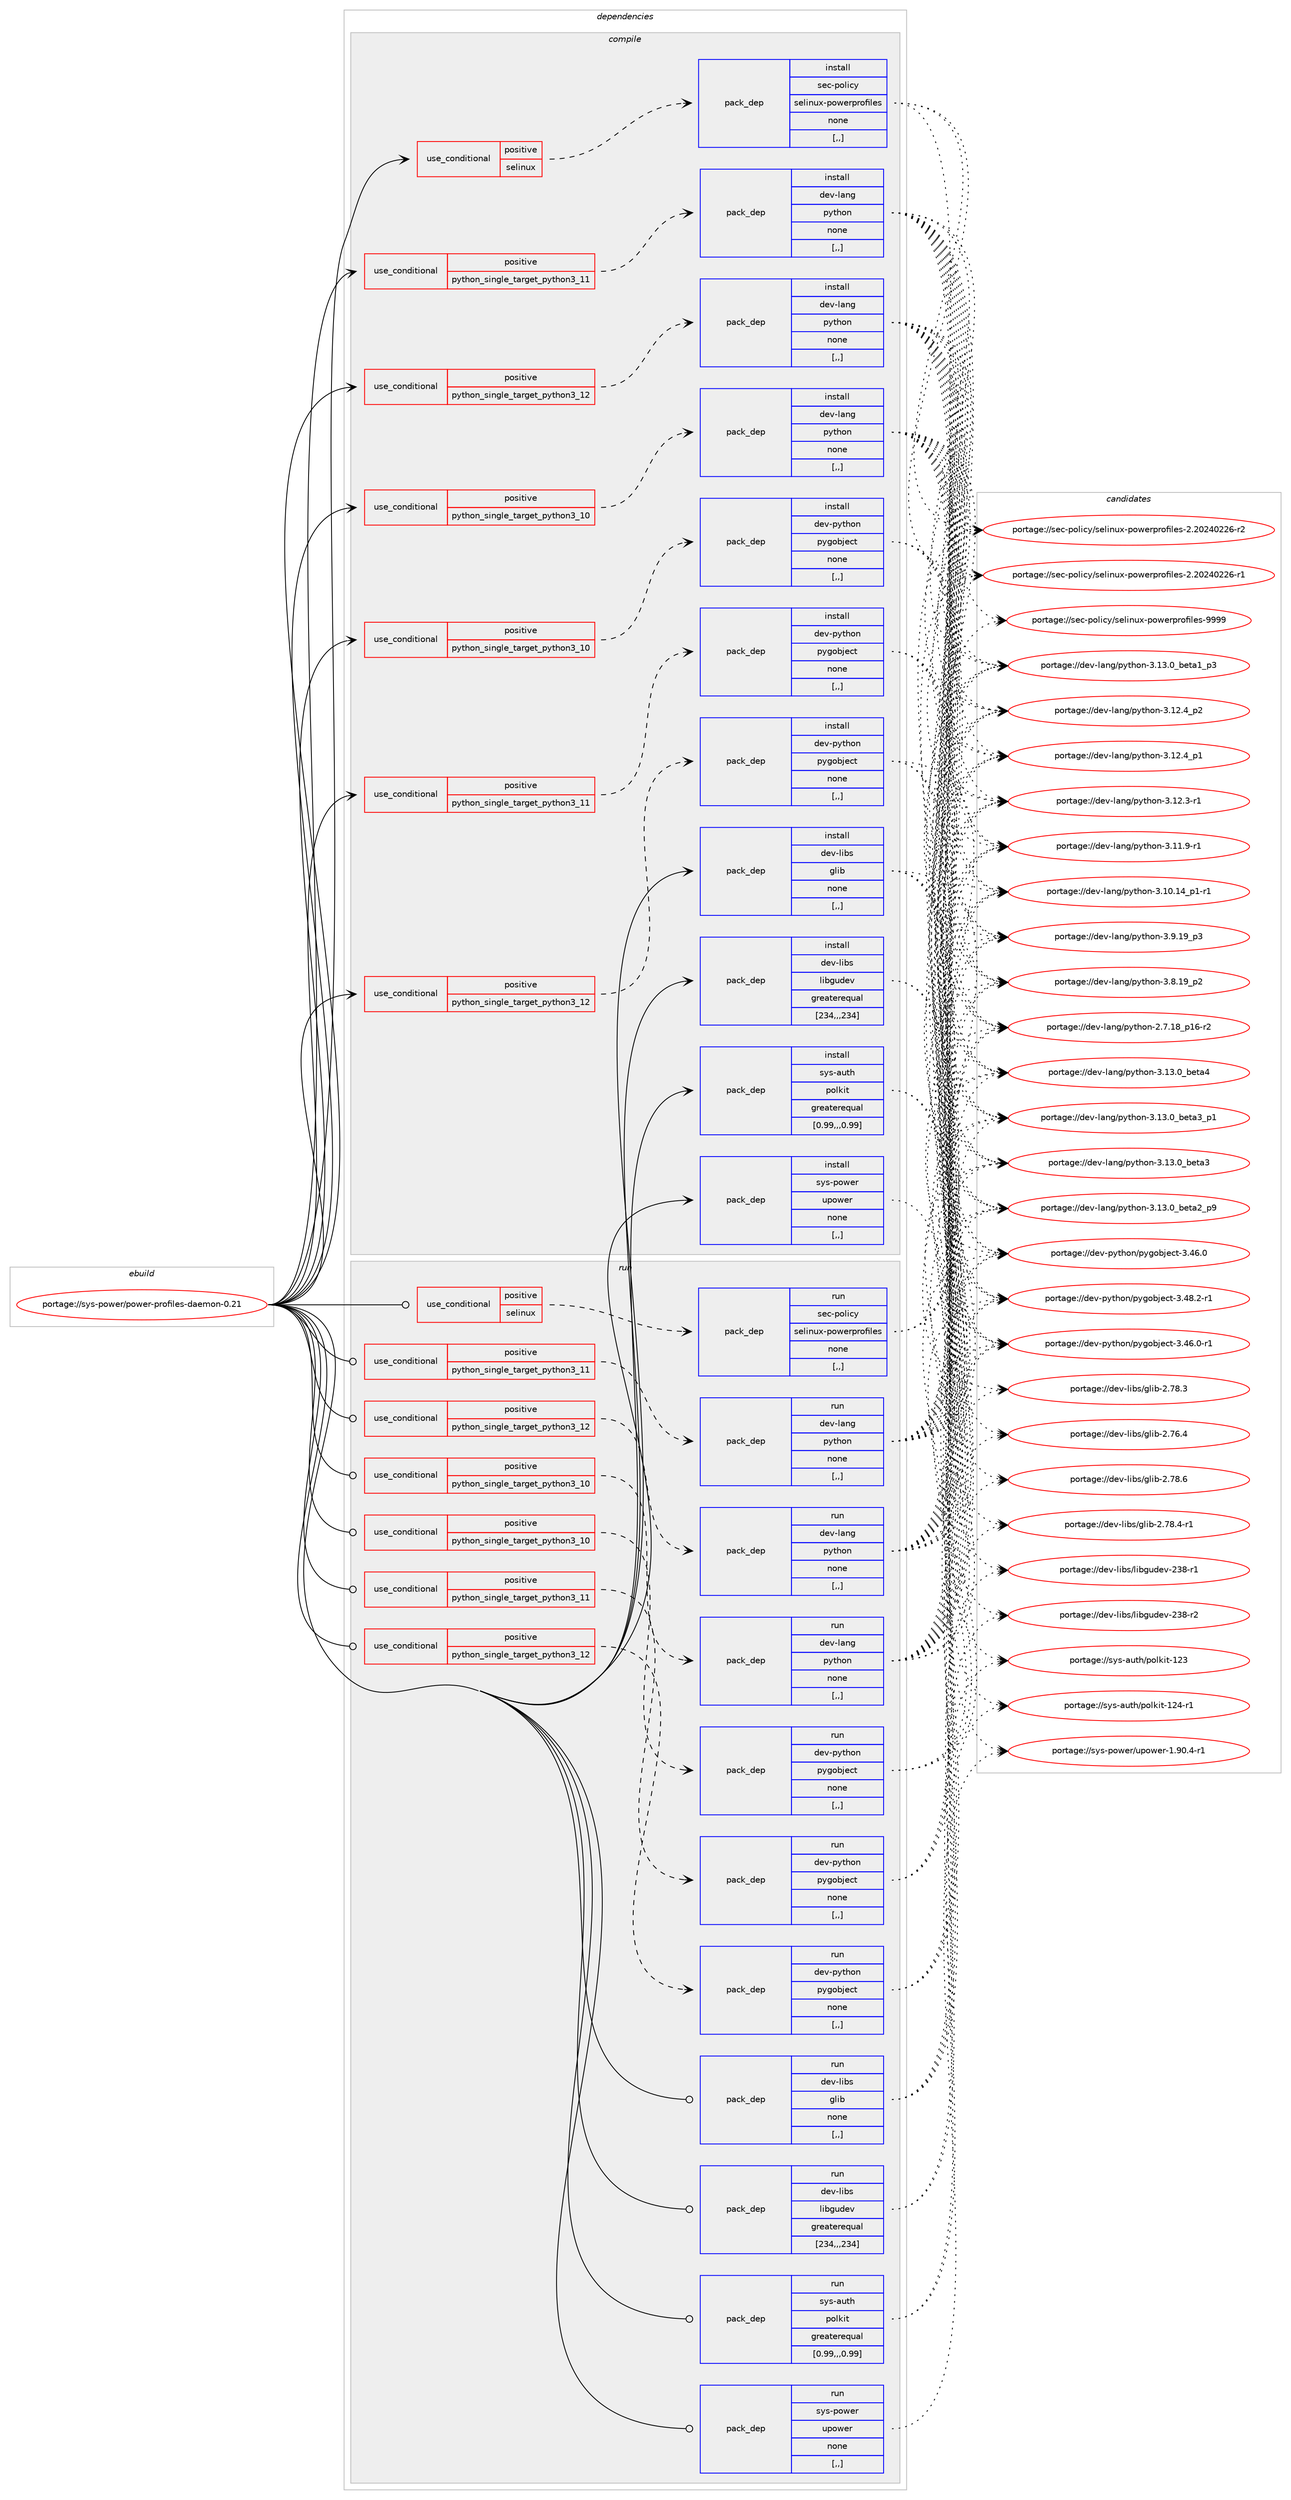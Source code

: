 digraph prolog {

# *************
# Graph options
# *************

newrank=true;
concentrate=true;
compound=true;
graph [rankdir=LR,fontname=Helvetica,fontsize=10,ranksep=1.5];#, ranksep=2.5, nodesep=0.2];
edge  [arrowhead=vee];
node  [fontname=Helvetica,fontsize=10];

# **********
# The ebuild
# **********

subgraph cluster_leftcol {
color=gray;
label=<<i>ebuild</i>>;
id [label="portage://sys-power/power-profiles-daemon-0.21", color=red, width=4, href="../sys-power/power-profiles-daemon-0.21.svg"];
}

# ****************
# The dependencies
# ****************

subgraph cluster_midcol {
color=gray;
label=<<i>dependencies</i>>;
subgraph cluster_compile {
fillcolor="#eeeeee";
style=filled;
label=<<i>compile</i>>;
subgraph cond118257 {
dependency442838 [label=<<TABLE BORDER="0" CELLBORDER="1" CELLSPACING="0" CELLPADDING="4"><TR><TD ROWSPAN="3" CELLPADDING="10">use_conditional</TD></TR><TR><TD>positive</TD></TR><TR><TD>python_single_target_python3_10</TD></TR></TABLE>>, shape=none, color=red];
subgraph pack321577 {
dependency442839 [label=<<TABLE BORDER="0" CELLBORDER="1" CELLSPACING="0" CELLPADDING="4" WIDTH="220"><TR><TD ROWSPAN="6" CELLPADDING="30">pack_dep</TD></TR><TR><TD WIDTH="110">install</TD></TR><TR><TD>dev-lang</TD></TR><TR><TD>python</TD></TR><TR><TD>none</TD></TR><TR><TD>[,,]</TD></TR></TABLE>>, shape=none, color=blue];
}
dependency442838:e -> dependency442839:w [weight=20,style="dashed",arrowhead="vee"];
}
id:e -> dependency442838:w [weight=20,style="solid",arrowhead="vee"];
subgraph cond118258 {
dependency442840 [label=<<TABLE BORDER="0" CELLBORDER="1" CELLSPACING="0" CELLPADDING="4"><TR><TD ROWSPAN="3" CELLPADDING="10">use_conditional</TD></TR><TR><TD>positive</TD></TR><TR><TD>python_single_target_python3_10</TD></TR></TABLE>>, shape=none, color=red];
subgraph pack321578 {
dependency442841 [label=<<TABLE BORDER="0" CELLBORDER="1" CELLSPACING="0" CELLPADDING="4" WIDTH="220"><TR><TD ROWSPAN="6" CELLPADDING="30">pack_dep</TD></TR><TR><TD WIDTH="110">install</TD></TR><TR><TD>dev-python</TD></TR><TR><TD>pygobject</TD></TR><TR><TD>none</TD></TR><TR><TD>[,,]</TD></TR></TABLE>>, shape=none, color=blue];
}
dependency442840:e -> dependency442841:w [weight=20,style="dashed",arrowhead="vee"];
}
id:e -> dependency442840:w [weight=20,style="solid",arrowhead="vee"];
subgraph cond118259 {
dependency442842 [label=<<TABLE BORDER="0" CELLBORDER="1" CELLSPACING="0" CELLPADDING="4"><TR><TD ROWSPAN="3" CELLPADDING="10">use_conditional</TD></TR><TR><TD>positive</TD></TR><TR><TD>python_single_target_python3_11</TD></TR></TABLE>>, shape=none, color=red];
subgraph pack321579 {
dependency442843 [label=<<TABLE BORDER="0" CELLBORDER="1" CELLSPACING="0" CELLPADDING="4" WIDTH="220"><TR><TD ROWSPAN="6" CELLPADDING="30">pack_dep</TD></TR><TR><TD WIDTH="110">install</TD></TR><TR><TD>dev-lang</TD></TR><TR><TD>python</TD></TR><TR><TD>none</TD></TR><TR><TD>[,,]</TD></TR></TABLE>>, shape=none, color=blue];
}
dependency442842:e -> dependency442843:w [weight=20,style="dashed",arrowhead="vee"];
}
id:e -> dependency442842:w [weight=20,style="solid",arrowhead="vee"];
subgraph cond118260 {
dependency442844 [label=<<TABLE BORDER="0" CELLBORDER="1" CELLSPACING="0" CELLPADDING="4"><TR><TD ROWSPAN="3" CELLPADDING="10">use_conditional</TD></TR><TR><TD>positive</TD></TR><TR><TD>python_single_target_python3_11</TD></TR></TABLE>>, shape=none, color=red];
subgraph pack321580 {
dependency442845 [label=<<TABLE BORDER="0" CELLBORDER="1" CELLSPACING="0" CELLPADDING="4" WIDTH="220"><TR><TD ROWSPAN="6" CELLPADDING="30">pack_dep</TD></TR><TR><TD WIDTH="110">install</TD></TR><TR><TD>dev-python</TD></TR><TR><TD>pygobject</TD></TR><TR><TD>none</TD></TR><TR><TD>[,,]</TD></TR></TABLE>>, shape=none, color=blue];
}
dependency442844:e -> dependency442845:w [weight=20,style="dashed",arrowhead="vee"];
}
id:e -> dependency442844:w [weight=20,style="solid",arrowhead="vee"];
subgraph cond118261 {
dependency442846 [label=<<TABLE BORDER="0" CELLBORDER="1" CELLSPACING="0" CELLPADDING="4"><TR><TD ROWSPAN="3" CELLPADDING="10">use_conditional</TD></TR><TR><TD>positive</TD></TR><TR><TD>python_single_target_python3_12</TD></TR></TABLE>>, shape=none, color=red];
subgraph pack321581 {
dependency442847 [label=<<TABLE BORDER="0" CELLBORDER="1" CELLSPACING="0" CELLPADDING="4" WIDTH="220"><TR><TD ROWSPAN="6" CELLPADDING="30">pack_dep</TD></TR><TR><TD WIDTH="110">install</TD></TR><TR><TD>dev-lang</TD></TR><TR><TD>python</TD></TR><TR><TD>none</TD></TR><TR><TD>[,,]</TD></TR></TABLE>>, shape=none, color=blue];
}
dependency442846:e -> dependency442847:w [weight=20,style="dashed",arrowhead="vee"];
}
id:e -> dependency442846:w [weight=20,style="solid",arrowhead="vee"];
subgraph cond118262 {
dependency442848 [label=<<TABLE BORDER="0" CELLBORDER="1" CELLSPACING="0" CELLPADDING="4"><TR><TD ROWSPAN="3" CELLPADDING="10">use_conditional</TD></TR><TR><TD>positive</TD></TR><TR><TD>python_single_target_python3_12</TD></TR></TABLE>>, shape=none, color=red];
subgraph pack321582 {
dependency442849 [label=<<TABLE BORDER="0" CELLBORDER="1" CELLSPACING="0" CELLPADDING="4" WIDTH="220"><TR><TD ROWSPAN="6" CELLPADDING="30">pack_dep</TD></TR><TR><TD WIDTH="110">install</TD></TR><TR><TD>dev-python</TD></TR><TR><TD>pygobject</TD></TR><TR><TD>none</TD></TR><TR><TD>[,,]</TD></TR></TABLE>>, shape=none, color=blue];
}
dependency442848:e -> dependency442849:w [weight=20,style="dashed",arrowhead="vee"];
}
id:e -> dependency442848:w [weight=20,style="solid",arrowhead="vee"];
subgraph cond118263 {
dependency442850 [label=<<TABLE BORDER="0" CELLBORDER="1" CELLSPACING="0" CELLPADDING="4"><TR><TD ROWSPAN="3" CELLPADDING="10">use_conditional</TD></TR><TR><TD>positive</TD></TR><TR><TD>selinux</TD></TR></TABLE>>, shape=none, color=red];
subgraph pack321583 {
dependency442851 [label=<<TABLE BORDER="0" CELLBORDER="1" CELLSPACING="0" CELLPADDING="4" WIDTH="220"><TR><TD ROWSPAN="6" CELLPADDING="30">pack_dep</TD></TR><TR><TD WIDTH="110">install</TD></TR><TR><TD>sec-policy</TD></TR><TR><TD>selinux-powerprofiles</TD></TR><TR><TD>none</TD></TR><TR><TD>[,,]</TD></TR></TABLE>>, shape=none, color=blue];
}
dependency442850:e -> dependency442851:w [weight=20,style="dashed",arrowhead="vee"];
}
id:e -> dependency442850:w [weight=20,style="solid",arrowhead="vee"];
subgraph pack321584 {
dependency442852 [label=<<TABLE BORDER="0" CELLBORDER="1" CELLSPACING="0" CELLPADDING="4" WIDTH="220"><TR><TD ROWSPAN="6" CELLPADDING="30">pack_dep</TD></TR><TR><TD WIDTH="110">install</TD></TR><TR><TD>dev-libs</TD></TR><TR><TD>glib</TD></TR><TR><TD>none</TD></TR><TR><TD>[,,]</TD></TR></TABLE>>, shape=none, color=blue];
}
id:e -> dependency442852:w [weight=20,style="solid",arrowhead="vee"];
subgraph pack321585 {
dependency442853 [label=<<TABLE BORDER="0" CELLBORDER="1" CELLSPACING="0" CELLPADDING="4" WIDTH="220"><TR><TD ROWSPAN="6" CELLPADDING="30">pack_dep</TD></TR><TR><TD WIDTH="110">install</TD></TR><TR><TD>dev-libs</TD></TR><TR><TD>libgudev</TD></TR><TR><TD>greaterequal</TD></TR><TR><TD>[234,,,234]</TD></TR></TABLE>>, shape=none, color=blue];
}
id:e -> dependency442853:w [weight=20,style="solid",arrowhead="vee"];
subgraph pack321586 {
dependency442854 [label=<<TABLE BORDER="0" CELLBORDER="1" CELLSPACING="0" CELLPADDING="4" WIDTH="220"><TR><TD ROWSPAN="6" CELLPADDING="30">pack_dep</TD></TR><TR><TD WIDTH="110">install</TD></TR><TR><TD>sys-auth</TD></TR><TR><TD>polkit</TD></TR><TR><TD>greaterequal</TD></TR><TR><TD>[0.99,,,0.99]</TD></TR></TABLE>>, shape=none, color=blue];
}
id:e -> dependency442854:w [weight=20,style="solid",arrowhead="vee"];
subgraph pack321587 {
dependency442855 [label=<<TABLE BORDER="0" CELLBORDER="1" CELLSPACING="0" CELLPADDING="4" WIDTH="220"><TR><TD ROWSPAN="6" CELLPADDING="30">pack_dep</TD></TR><TR><TD WIDTH="110">install</TD></TR><TR><TD>sys-power</TD></TR><TR><TD>upower</TD></TR><TR><TD>none</TD></TR><TR><TD>[,,]</TD></TR></TABLE>>, shape=none, color=blue];
}
id:e -> dependency442855:w [weight=20,style="solid",arrowhead="vee"];
}
subgraph cluster_compileandrun {
fillcolor="#eeeeee";
style=filled;
label=<<i>compile and run</i>>;
}
subgraph cluster_run {
fillcolor="#eeeeee";
style=filled;
label=<<i>run</i>>;
subgraph cond118264 {
dependency442856 [label=<<TABLE BORDER="0" CELLBORDER="1" CELLSPACING="0" CELLPADDING="4"><TR><TD ROWSPAN="3" CELLPADDING="10">use_conditional</TD></TR><TR><TD>positive</TD></TR><TR><TD>python_single_target_python3_10</TD></TR></TABLE>>, shape=none, color=red];
subgraph pack321588 {
dependency442857 [label=<<TABLE BORDER="0" CELLBORDER="1" CELLSPACING="0" CELLPADDING="4" WIDTH="220"><TR><TD ROWSPAN="6" CELLPADDING="30">pack_dep</TD></TR><TR><TD WIDTH="110">run</TD></TR><TR><TD>dev-lang</TD></TR><TR><TD>python</TD></TR><TR><TD>none</TD></TR><TR><TD>[,,]</TD></TR></TABLE>>, shape=none, color=blue];
}
dependency442856:e -> dependency442857:w [weight=20,style="dashed",arrowhead="vee"];
}
id:e -> dependency442856:w [weight=20,style="solid",arrowhead="odot"];
subgraph cond118265 {
dependency442858 [label=<<TABLE BORDER="0" CELLBORDER="1" CELLSPACING="0" CELLPADDING="4"><TR><TD ROWSPAN="3" CELLPADDING="10">use_conditional</TD></TR><TR><TD>positive</TD></TR><TR><TD>python_single_target_python3_10</TD></TR></TABLE>>, shape=none, color=red];
subgraph pack321589 {
dependency442859 [label=<<TABLE BORDER="0" CELLBORDER="1" CELLSPACING="0" CELLPADDING="4" WIDTH="220"><TR><TD ROWSPAN="6" CELLPADDING="30">pack_dep</TD></TR><TR><TD WIDTH="110">run</TD></TR><TR><TD>dev-python</TD></TR><TR><TD>pygobject</TD></TR><TR><TD>none</TD></TR><TR><TD>[,,]</TD></TR></TABLE>>, shape=none, color=blue];
}
dependency442858:e -> dependency442859:w [weight=20,style="dashed",arrowhead="vee"];
}
id:e -> dependency442858:w [weight=20,style="solid",arrowhead="odot"];
subgraph cond118266 {
dependency442860 [label=<<TABLE BORDER="0" CELLBORDER="1" CELLSPACING="0" CELLPADDING="4"><TR><TD ROWSPAN="3" CELLPADDING="10">use_conditional</TD></TR><TR><TD>positive</TD></TR><TR><TD>python_single_target_python3_11</TD></TR></TABLE>>, shape=none, color=red];
subgraph pack321590 {
dependency442861 [label=<<TABLE BORDER="0" CELLBORDER="1" CELLSPACING="0" CELLPADDING="4" WIDTH="220"><TR><TD ROWSPAN="6" CELLPADDING="30">pack_dep</TD></TR><TR><TD WIDTH="110">run</TD></TR><TR><TD>dev-lang</TD></TR><TR><TD>python</TD></TR><TR><TD>none</TD></TR><TR><TD>[,,]</TD></TR></TABLE>>, shape=none, color=blue];
}
dependency442860:e -> dependency442861:w [weight=20,style="dashed",arrowhead="vee"];
}
id:e -> dependency442860:w [weight=20,style="solid",arrowhead="odot"];
subgraph cond118267 {
dependency442862 [label=<<TABLE BORDER="0" CELLBORDER="1" CELLSPACING="0" CELLPADDING="4"><TR><TD ROWSPAN="3" CELLPADDING="10">use_conditional</TD></TR><TR><TD>positive</TD></TR><TR><TD>python_single_target_python3_11</TD></TR></TABLE>>, shape=none, color=red];
subgraph pack321591 {
dependency442863 [label=<<TABLE BORDER="0" CELLBORDER="1" CELLSPACING="0" CELLPADDING="4" WIDTH="220"><TR><TD ROWSPAN="6" CELLPADDING="30">pack_dep</TD></TR><TR><TD WIDTH="110">run</TD></TR><TR><TD>dev-python</TD></TR><TR><TD>pygobject</TD></TR><TR><TD>none</TD></TR><TR><TD>[,,]</TD></TR></TABLE>>, shape=none, color=blue];
}
dependency442862:e -> dependency442863:w [weight=20,style="dashed",arrowhead="vee"];
}
id:e -> dependency442862:w [weight=20,style="solid",arrowhead="odot"];
subgraph cond118268 {
dependency442864 [label=<<TABLE BORDER="0" CELLBORDER="1" CELLSPACING="0" CELLPADDING="4"><TR><TD ROWSPAN="3" CELLPADDING="10">use_conditional</TD></TR><TR><TD>positive</TD></TR><TR><TD>python_single_target_python3_12</TD></TR></TABLE>>, shape=none, color=red];
subgraph pack321592 {
dependency442865 [label=<<TABLE BORDER="0" CELLBORDER="1" CELLSPACING="0" CELLPADDING="4" WIDTH="220"><TR><TD ROWSPAN="6" CELLPADDING="30">pack_dep</TD></TR><TR><TD WIDTH="110">run</TD></TR><TR><TD>dev-lang</TD></TR><TR><TD>python</TD></TR><TR><TD>none</TD></TR><TR><TD>[,,]</TD></TR></TABLE>>, shape=none, color=blue];
}
dependency442864:e -> dependency442865:w [weight=20,style="dashed",arrowhead="vee"];
}
id:e -> dependency442864:w [weight=20,style="solid",arrowhead="odot"];
subgraph cond118269 {
dependency442866 [label=<<TABLE BORDER="0" CELLBORDER="1" CELLSPACING="0" CELLPADDING="4"><TR><TD ROWSPAN="3" CELLPADDING="10">use_conditional</TD></TR><TR><TD>positive</TD></TR><TR><TD>python_single_target_python3_12</TD></TR></TABLE>>, shape=none, color=red];
subgraph pack321593 {
dependency442867 [label=<<TABLE BORDER="0" CELLBORDER="1" CELLSPACING="0" CELLPADDING="4" WIDTH="220"><TR><TD ROWSPAN="6" CELLPADDING="30">pack_dep</TD></TR><TR><TD WIDTH="110">run</TD></TR><TR><TD>dev-python</TD></TR><TR><TD>pygobject</TD></TR><TR><TD>none</TD></TR><TR><TD>[,,]</TD></TR></TABLE>>, shape=none, color=blue];
}
dependency442866:e -> dependency442867:w [weight=20,style="dashed",arrowhead="vee"];
}
id:e -> dependency442866:w [weight=20,style="solid",arrowhead="odot"];
subgraph cond118270 {
dependency442868 [label=<<TABLE BORDER="0" CELLBORDER="1" CELLSPACING="0" CELLPADDING="4"><TR><TD ROWSPAN="3" CELLPADDING="10">use_conditional</TD></TR><TR><TD>positive</TD></TR><TR><TD>selinux</TD></TR></TABLE>>, shape=none, color=red];
subgraph pack321594 {
dependency442869 [label=<<TABLE BORDER="0" CELLBORDER="1" CELLSPACING="0" CELLPADDING="4" WIDTH="220"><TR><TD ROWSPAN="6" CELLPADDING="30">pack_dep</TD></TR><TR><TD WIDTH="110">run</TD></TR><TR><TD>sec-policy</TD></TR><TR><TD>selinux-powerprofiles</TD></TR><TR><TD>none</TD></TR><TR><TD>[,,]</TD></TR></TABLE>>, shape=none, color=blue];
}
dependency442868:e -> dependency442869:w [weight=20,style="dashed",arrowhead="vee"];
}
id:e -> dependency442868:w [weight=20,style="solid",arrowhead="odot"];
subgraph pack321595 {
dependency442870 [label=<<TABLE BORDER="0" CELLBORDER="1" CELLSPACING="0" CELLPADDING="4" WIDTH="220"><TR><TD ROWSPAN="6" CELLPADDING="30">pack_dep</TD></TR><TR><TD WIDTH="110">run</TD></TR><TR><TD>dev-libs</TD></TR><TR><TD>glib</TD></TR><TR><TD>none</TD></TR><TR><TD>[,,]</TD></TR></TABLE>>, shape=none, color=blue];
}
id:e -> dependency442870:w [weight=20,style="solid",arrowhead="odot"];
subgraph pack321596 {
dependency442871 [label=<<TABLE BORDER="0" CELLBORDER="1" CELLSPACING="0" CELLPADDING="4" WIDTH="220"><TR><TD ROWSPAN="6" CELLPADDING="30">pack_dep</TD></TR><TR><TD WIDTH="110">run</TD></TR><TR><TD>dev-libs</TD></TR><TR><TD>libgudev</TD></TR><TR><TD>greaterequal</TD></TR><TR><TD>[234,,,234]</TD></TR></TABLE>>, shape=none, color=blue];
}
id:e -> dependency442871:w [weight=20,style="solid",arrowhead="odot"];
subgraph pack321597 {
dependency442872 [label=<<TABLE BORDER="0" CELLBORDER="1" CELLSPACING="0" CELLPADDING="4" WIDTH="220"><TR><TD ROWSPAN="6" CELLPADDING="30">pack_dep</TD></TR><TR><TD WIDTH="110">run</TD></TR><TR><TD>sys-auth</TD></TR><TR><TD>polkit</TD></TR><TR><TD>greaterequal</TD></TR><TR><TD>[0.99,,,0.99]</TD></TR></TABLE>>, shape=none, color=blue];
}
id:e -> dependency442872:w [weight=20,style="solid",arrowhead="odot"];
subgraph pack321598 {
dependency442873 [label=<<TABLE BORDER="0" CELLBORDER="1" CELLSPACING="0" CELLPADDING="4" WIDTH="220"><TR><TD ROWSPAN="6" CELLPADDING="30">pack_dep</TD></TR><TR><TD WIDTH="110">run</TD></TR><TR><TD>sys-power</TD></TR><TR><TD>upower</TD></TR><TR><TD>none</TD></TR><TR><TD>[,,]</TD></TR></TABLE>>, shape=none, color=blue];
}
id:e -> dependency442873:w [weight=20,style="solid",arrowhead="odot"];
}
}

# **************
# The candidates
# **************

subgraph cluster_choices {
rank=same;
color=gray;
label=<<i>candidates</i>>;

subgraph choice321577 {
color=black;
nodesep=1;
choice1001011184510897110103471121211161041111104551464951464895981011169752 [label="portage://dev-lang/python-3.13.0_beta4", color=red, width=4,href="../dev-lang/python-3.13.0_beta4.svg"];
choice10010111845108971101034711212111610411111045514649514648959810111697519511249 [label="portage://dev-lang/python-3.13.0_beta3_p1", color=red, width=4,href="../dev-lang/python-3.13.0_beta3_p1.svg"];
choice1001011184510897110103471121211161041111104551464951464895981011169751 [label="portage://dev-lang/python-3.13.0_beta3", color=red, width=4,href="../dev-lang/python-3.13.0_beta3.svg"];
choice10010111845108971101034711212111610411111045514649514648959810111697509511257 [label="portage://dev-lang/python-3.13.0_beta2_p9", color=red, width=4,href="../dev-lang/python-3.13.0_beta2_p9.svg"];
choice10010111845108971101034711212111610411111045514649514648959810111697499511251 [label="portage://dev-lang/python-3.13.0_beta1_p3", color=red, width=4,href="../dev-lang/python-3.13.0_beta1_p3.svg"];
choice100101118451089711010347112121116104111110455146495046529511250 [label="portage://dev-lang/python-3.12.4_p2", color=red, width=4,href="../dev-lang/python-3.12.4_p2.svg"];
choice100101118451089711010347112121116104111110455146495046529511249 [label="portage://dev-lang/python-3.12.4_p1", color=red, width=4,href="../dev-lang/python-3.12.4_p1.svg"];
choice100101118451089711010347112121116104111110455146495046514511449 [label="portage://dev-lang/python-3.12.3-r1", color=red, width=4,href="../dev-lang/python-3.12.3-r1.svg"];
choice100101118451089711010347112121116104111110455146494946574511449 [label="portage://dev-lang/python-3.11.9-r1", color=red, width=4,href="../dev-lang/python-3.11.9-r1.svg"];
choice100101118451089711010347112121116104111110455146494846495295112494511449 [label="portage://dev-lang/python-3.10.14_p1-r1", color=red, width=4,href="../dev-lang/python-3.10.14_p1-r1.svg"];
choice100101118451089711010347112121116104111110455146574649579511251 [label="portage://dev-lang/python-3.9.19_p3", color=red, width=4,href="../dev-lang/python-3.9.19_p3.svg"];
choice100101118451089711010347112121116104111110455146564649579511250 [label="portage://dev-lang/python-3.8.19_p2", color=red, width=4,href="../dev-lang/python-3.8.19_p2.svg"];
choice100101118451089711010347112121116104111110455046554649569511249544511450 [label="portage://dev-lang/python-2.7.18_p16-r2", color=red, width=4,href="../dev-lang/python-2.7.18_p16-r2.svg"];
dependency442839:e -> choice1001011184510897110103471121211161041111104551464951464895981011169752:w [style=dotted,weight="100"];
dependency442839:e -> choice10010111845108971101034711212111610411111045514649514648959810111697519511249:w [style=dotted,weight="100"];
dependency442839:e -> choice1001011184510897110103471121211161041111104551464951464895981011169751:w [style=dotted,weight="100"];
dependency442839:e -> choice10010111845108971101034711212111610411111045514649514648959810111697509511257:w [style=dotted,weight="100"];
dependency442839:e -> choice10010111845108971101034711212111610411111045514649514648959810111697499511251:w [style=dotted,weight="100"];
dependency442839:e -> choice100101118451089711010347112121116104111110455146495046529511250:w [style=dotted,weight="100"];
dependency442839:e -> choice100101118451089711010347112121116104111110455146495046529511249:w [style=dotted,weight="100"];
dependency442839:e -> choice100101118451089711010347112121116104111110455146495046514511449:w [style=dotted,weight="100"];
dependency442839:e -> choice100101118451089711010347112121116104111110455146494946574511449:w [style=dotted,weight="100"];
dependency442839:e -> choice100101118451089711010347112121116104111110455146494846495295112494511449:w [style=dotted,weight="100"];
dependency442839:e -> choice100101118451089711010347112121116104111110455146574649579511251:w [style=dotted,weight="100"];
dependency442839:e -> choice100101118451089711010347112121116104111110455146564649579511250:w [style=dotted,weight="100"];
dependency442839:e -> choice100101118451089711010347112121116104111110455046554649569511249544511450:w [style=dotted,weight="100"];
}
subgraph choice321578 {
color=black;
nodesep=1;
choice10010111845112121116104111110471121211031119810610199116455146525646504511449 [label="portage://dev-python/pygobject-3.48.2-r1", color=red, width=4,href="../dev-python/pygobject-3.48.2-r1.svg"];
choice10010111845112121116104111110471121211031119810610199116455146525446484511449 [label="portage://dev-python/pygobject-3.46.0-r1", color=red, width=4,href="../dev-python/pygobject-3.46.0-r1.svg"];
choice1001011184511212111610411111047112121103111981061019911645514652544648 [label="portage://dev-python/pygobject-3.46.0", color=red, width=4,href="../dev-python/pygobject-3.46.0.svg"];
dependency442841:e -> choice10010111845112121116104111110471121211031119810610199116455146525646504511449:w [style=dotted,weight="100"];
dependency442841:e -> choice10010111845112121116104111110471121211031119810610199116455146525446484511449:w [style=dotted,weight="100"];
dependency442841:e -> choice1001011184511212111610411111047112121103111981061019911645514652544648:w [style=dotted,weight="100"];
}
subgraph choice321579 {
color=black;
nodesep=1;
choice1001011184510897110103471121211161041111104551464951464895981011169752 [label="portage://dev-lang/python-3.13.0_beta4", color=red, width=4,href="../dev-lang/python-3.13.0_beta4.svg"];
choice10010111845108971101034711212111610411111045514649514648959810111697519511249 [label="portage://dev-lang/python-3.13.0_beta3_p1", color=red, width=4,href="../dev-lang/python-3.13.0_beta3_p1.svg"];
choice1001011184510897110103471121211161041111104551464951464895981011169751 [label="portage://dev-lang/python-3.13.0_beta3", color=red, width=4,href="../dev-lang/python-3.13.0_beta3.svg"];
choice10010111845108971101034711212111610411111045514649514648959810111697509511257 [label="portage://dev-lang/python-3.13.0_beta2_p9", color=red, width=4,href="../dev-lang/python-3.13.0_beta2_p9.svg"];
choice10010111845108971101034711212111610411111045514649514648959810111697499511251 [label="portage://dev-lang/python-3.13.0_beta1_p3", color=red, width=4,href="../dev-lang/python-3.13.0_beta1_p3.svg"];
choice100101118451089711010347112121116104111110455146495046529511250 [label="portage://dev-lang/python-3.12.4_p2", color=red, width=4,href="../dev-lang/python-3.12.4_p2.svg"];
choice100101118451089711010347112121116104111110455146495046529511249 [label="portage://dev-lang/python-3.12.4_p1", color=red, width=4,href="../dev-lang/python-3.12.4_p1.svg"];
choice100101118451089711010347112121116104111110455146495046514511449 [label="portage://dev-lang/python-3.12.3-r1", color=red, width=4,href="../dev-lang/python-3.12.3-r1.svg"];
choice100101118451089711010347112121116104111110455146494946574511449 [label="portage://dev-lang/python-3.11.9-r1", color=red, width=4,href="../dev-lang/python-3.11.9-r1.svg"];
choice100101118451089711010347112121116104111110455146494846495295112494511449 [label="portage://dev-lang/python-3.10.14_p1-r1", color=red, width=4,href="../dev-lang/python-3.10.14_p1-r1.svg"];
choice100101118451089711010347112121116104111110455146574649579511251 [label="portage://dev-lang/python-3.9.19_p3", color=red, width=4,href="../dev-lang/python-3.9.19_p3.svg"];
choice100101118451089711010347112121116104111110455146564649579511250 [label="portage://dev-lang/python-3.8.19_p2", color=red, width=4,href="../dev-lang/python-3.8.19_p2.svg"];
choice100101118451089711010347112121116104111110455046554649569511249544511450 [label="portage://dev-lang/python-2.7.18_p16-r2", color=red, width=4,href="../dev-lang/python-2.7.18_p16-r2.svg"];
dependency442843:e -> choice1001011184510897110103471121211161041111104551464951464895981011169752:w [style=dotted,weight="100"];
dependency442843:e -> choice10010111845108971101034711212111610411111045514649514648959810111697519511249:w [style=dotted,weight="100"];
dependency442843:e -> choice1001011184510897110103471121211161041111104551464951464895981011169751:w [style=dotted,weight="100"];
dependency442843:e -> choice10010111845108971101034711212111610411111045514649514648959810111697509511257:w [style=dotted,weight="100"];
dependency442843:e -> choice10010111845108971101034711212111610411111045514649514648959810111697499511251:w [style=dotted,weight="100"];
dependency442843:e -> choice100101118451089711010347112121116104111110455146495046529511250:w [style=dotted,weight="100"];
dependency442843:e -> choice100101118451089711010347112121116104111110455146495046529511249:w [style=dotted,weight="100"];
dependency442843:e -> choice100101118451089711010347112121116104111110455146495046514511449:w [style=dotted,weight="100"];
dependency442843:e -> choice100101118451089711010347112121116104111110455146494946574511449:w [style=dotted,weight="100"];
dependency442843:e -> choice100101118451089711010347112121116104111110455146494846495295112494511449:w [style=dotted,weight="100"];
dependency442843:e -> choice100101118451089711010347112121116104111110455146574649579511251:w [style=dotted,weight="100"];
dependency442843:e -> choice100101118451089711010347112121116104111110455146564649579511250:w [style=dotted,weight="100"];
dependency442843:e -> choice100101118451089711010347112121116104111110455046554649569511249544511450:w [style=dotted,weight="100"];
}
subgraph choice321580 {
color=black;
nodesep=1;
choice10010111845112121116104111110471121211031119810610199116455146525646504511449 [label="portage://dev-python/pygobject-3.48.2-r1", color=red, width=4,href="../dev-python/pygobject-3.48.2-r1.svg"];
choice10010111845112121116104111110471121211031119810610199116455146525446484511449 [label="portage://dev-python/pygobject-3.46.0-r1", color=red, width=4,href="../dev-python/pygobject-3.46.0-r1.svg"];
choice1001011184511212111610411111047112121103111981061019911645514652544648 [label="portage://dev-python/pygobject-3.46.0", color=red, width=4,href="../dev-python/pygobject-3.46.0.svg"];
dependency442845:e -> choice10010111845112121116104111110471121211031119810610199116455146525646504511449:w [style=dotted,weight="100"];
dependency442845:e -> choice10010111845112121116104111110471121211031119810610199116455146525446484511449:w [style=dotted,weight="100"];
dependency442845:e -> choice1001011184511212111610411111047112121103111981061019911645514652544648:w [style=dotted,weight="100"];
}
subgraph choice321581 {
color=black;
nodesep=1;
choice1001011184510897110103471121211161041111104551464951464895981011169752 [label="portage://dev-lang/python-3.13.0_beta4", color=red, width=4,href="../dev-lang/python-3.13.0_beta4.svg"];
choice10010111845108971101034711212111610411111045514649514648959810111697519511249 [label="portage://dev-lang/python-3.13.0_beta3_p1", color=red, width=4,href="../dev-lang/python-3.13.0_beta3_p1.svg"];
choice1001011184510897110103471121211161041111104551464951464895981011169751 [label="portage://dev-lang/python-3.13.0_beta3", color=red, width=4,href="../dev-lang/python-3.13.0_beta3.svg"];
choice10010111845108971101034711212111610411111045514649514648959810111697509511257 [label="portage://dev-lang/python-3.13.0_beta2_p9", color=red, width=4,href="../dev-lang/python-3.13.0_beta2_p9.svg"];
choice10010111845108971101034711212111610411111045514649514648959810111697499511251 [label="portage://dev-lang/python-3.13.0_beta1_p3", color=red, width=4,href="../dev-lang/python-3.13.0_beta1_p3.svg"];
choice100101118451089711010347112121116104111110455146495046529511250 [label="portage://dev-lang/python-3.12.4_p2", color=red, width=4,href="../dev-lang/python-3.12.4_p2.svg"];
choice100101118451089711010347112121116104111110455146495046529511249 [label="portage://dev-lang/python-3.12.4_p1", color=red, width=4,href="../dev-lang/python-3.12.4_p1.svg"];
choice100101118451089711010347112121116104111110455146495046514511449 [label="portage://dev-lang/python-3.12.3-r1", color=red, width=4,href="../dev-lang/python-3.12.3-r1.svg"];
choice100101118451089711010347112121116104111110455146494946574511449 [label="portage://dev-lang/python-3.11.9-r1", color=red, width=4,href="../dev-lang/python-3.11.9-r1.svg"];
choice100101118451089711010347112121116104111110455146494846495295112494511449 [label="portage://dev-lang/python-3.10.14_p1-r1", color=red, width=4,href="../dev-lang/python-3.10.14_p1-r1.svg"];
choice100101118451089711010347112121116104111110455146574649579511251 [label="portage://dev-lang/python-3.9.19_p3", color=red, width=4,href="../dev-lang/python-3.9.19_p3.svg"];
choice100101118451089711010347112121116104111110455146564649579511250 [label="portage://dev-lang/python-3.8.19_p2", color=red, width=4,href="../dev-lang/python-3.8.19_p2.svg"];
choice100101118451089711010347112121116104111110455046554649569511249544511450 [label="portage://dev-lang/python-2.7.18_p16-r2", color=red, width=4,href="../dev-lang/python-2.7.18_p16-r2.svg"];
dependency442847:e -> choice1001011184510897110103471121211161041111104551464951464895981011169752:w [style=dotted,weight="100"];
dependency442847:e -> choice10010111845108971101034711212111610411111045514649514648959810111697519511249:w [style=dotted,weight="100"];
dependency442847:e -> choice1001011184510897110103471121211161041111104551464951464895981011169751:w [style=dotted,weight="100"];
dependency442847:e -> choice10010111845108971101034711212111610411111045514649514648959810111697509511257:w [style=dotted,weight="100"];
dependency442847:e -> choice10010111845108971101034711212111610411111045514649514648959810111697499511251:w [style=dotted,weight="100"];
dependency442847:e -> choice100101118451089711010347112121116104111110455146495046529511250:w [style=dotted,weight="100"];
dependency442847:e -> choice100101118451089711010347112121116104111110455146495046529511249:w [style=dotted,weight="100"];
dependency442847:e -> choice100101118451089711010347112121116104111110455146495046514511449:w [style=dotted,weight="100"];
dependency442847:e -> choice100101118451089711010347112121116104111110455146494946574511449:w [style=dotted,weight="100"];
dependency442847:e -> choice100101118451089711010347112121116104111110455146494846495295112494511449:w [style=dotted,weight="100"];
dependency442847:e -> choice100101118451089711010347112121116104111110455146574649579511251:w [style=dotted,weight="100"];
dependency442847:e -> choice100101118451089711010347112121116104111110455146564649579511250:w [style=dotted,weight="100"];
dependency442847:e -> choice100101118451089711010347112121116104111110455046554649569511249544511450:w [style=dotted,weight="100"];
}
subgraph choice321582 {
color=black;
nodesep=1;
choice10010111845112121116104111110471121211031119810610199116455146525646504511449 [label="portage://dev-python/pygobject-3.48.2-r1", color=red, width=4,href="../dev-python/pygobject-3.48.2-r1.svg"];
choice10010111845112121116104111110471121211031119810610199116455146525446484511449 [label="portage://dev-python/pygobject-3.46.0-r1", color=red, width=4,href="../dev-python/pygobject-3.46.0-r1.svg"];
choice1001011184511212111610411111047112121103111981061019911645514652544648 [label="portage://dev-python/pygobject-3.46.0", color=red, width=4,href="../dev-python/pygobject-3.46.0.svg"];
dependency442849:e -> choice10010111845112121116104111110471121211031119810610199116455146525646504511449:w [style=dotted,weight="100"];
dependency442849:e -> choice10010111845112121116104111110471121211031119810610199116455146525446484511449:w [style=dotted,weight="100"];
dependency442849:e -> choice1001011184511212111610411111047112121103111981061019911645514652544648:w [style=dotted,weight="100"];
}
subgraph choice321583 {
color=black;
nodesep=1;
choice11510199451121111081059912147115101108105110117120451121111191011141121141111021051081011154557575757 [label="portage://sec-policy/selinux-powerprofiles-9999", color=red, width=4,href="../sec-policy/selinux-powerprofiles-9999.svg"];
choice115101994511211110810599121471151011081051101171204511211111910111411211411110210510810111545504650485052485050544511450 [label="portage://sec-policy/selinux-powerprofiles-2.20240226-r2", color=red, width=4,href="../sec-policy/selinux-powerprofiles-2.20240226-r2.svg"];
choice115101994511211110810599121471151011081051101171204511211111910111411211411110210510810111545504650485052485050544511449 [label="portage://sec-policy/selinux-powerprofiles-2.20240226-r1", color=red, width=4,href="../sec-policy/selinux-powerprofiles-2.20240226-r1.svg"];
dependency442851:e -> choice11510199451121111081059912147115101108105110117120451121111191011141121141111021051081011154557575757:w [style=dotted,weight="100"];
dependency442851:e -> choice115101994511211110810599121471151011081051101171204511211111910111411211411110210510810111545504650485052485050544511450:w [style=dotted,weight="100"];
dependency442851:e -> choice115101994511211110810599121471151011081051101171204511211111910111411211411110210510810111545504650485052485050544511449:w [style=dotted,weight="100"];
}
subgraph choice321584 {
color=black;
nodesep=1;
choice1001011184510810598115471031081059845504655564654 [label="portage://dev-libs/glib-2.78.6", color=red, width=4,href="../dev-libs/glib-2.78.6.svg"];
choice10010111845108105981154710310810598455046555646524511449 [label="portage://dev-libs/glib-2.78.4-r1", color=red, width=4,href="../dev-libs/glib-2.78.4-r1.svg"];
choice1001011184510810598115471031081059845504655564651 [label="portage://dev-libs/glib-2.78.3", color=red, width=4,href="../dev-libs/glib-2.78.3.svg"];
choice1001011184510810598115471031081059845504655544652 [label="portage://dev-libs/glib-2.76.4", color=red, width=4,href="../dev-libs/glib-2.76.4.svg"];
dependency442852:e -> choice1001011184510810598115471031081059845504655564654:w [style=dotted,weight="100"];
dependency442852:e -> choice10010111845108105981154710310810598455046555646524511449:w [style=dotted,weight="100"];
dependency442852:e -> choice1001011184510810598115471031081059845504655564651:w [style=dotted,weight="100"];
dependency442852:e -> choice1001011184510810598115471031081059845504655544652:w [style=dotted,weight="100"];
}
subgraph choice321585 {
color=black;
nodesep=1;
choice10010111845108105981154710810598103117100101118455051564511450 [label="portage://dev-libs/libgudev-238-r2", color=red, width=4,href="../dev-libs/libgudev-238-r2.svg"];
choice10010111845108105981154710810598103117100101118455051564511449 [label="portage://dev-libs/libgudev-238-r1", color=red, width=4,href="../dev-libs/libgudev-238-r1.svg"];
dependency442853:e -> choice10010111845108105981154710810598103117100101118455051564511450:w [style=dotted,weight="100"];
dependency442853:e -> choice10010111845108105981154710810598103117100101118455051564511449:w [style=dotted,weight="100"];
}
subgraph choice321586 {
color=black;
nodesep=1;
choice115121115459711711610447112111108107105116454950524511449 [label="portage://sys-auth/polkit-124-r1", color=red, width=4,href="../sys-auth/polkit-124-r1.svg"];
choice11512111545971171161044711211110810710511645495051 [label="portage://sys-auth/polkit-123", color=red, width=4,href="../sys-auth/polkit-123.svg"];
dependency442854:e -> choice115121115459711711610447112111108107105116454950524511449:w [style=dotted,weight="100"];
dependency442854:e -> choice11512111545971171161044711211110810710511645495051:w [style=dotted,weight="100"];
}
subgraph choice321587 {
color=black;
nodesep=1;
choice1151211154511211111910111447117112111119101114454946574846524511449 [label="portage://sys-power/upower-1.90.4-r1", color=red, width=4,href="../sys-power/upower-1.90.4-r1.svg"];
dependency442855:e -> choice1151211154511211111910111447117112111119101114454946574846524511449:w [style=dotted,weight="100"];
}
subgraph choice321588 {
color=black;
nodesep=1;
choice1001011184510897110103471121211161041111104551464951464895981011169752 [label="portage://dev-lang/python-3.13.0_beta4", color=red, width=4,href="../dev-lang/python-3.13.0_beta4.svg"];
choice10010111845108971101034711212111610411111045514649514648959810111697519511249 [label="portage://dev-lang/python-3.13.0_beta3_p1", color=red, width=4,href="../dev-lang/python-3.13.0_beta3_p1.svg"];
choice1001011184510897110103471121211161041111104551464951464895981011169751 [label="portage://dev-lang/python-3.13.0_beta3", color=red, width=4,href="../dev-lang/python-3.13.0_beta3.svg"];
choice10010111845108971101034711212111610411111045514649514648959810111697509511257 [label="portage://dev-lang/python-3.13.0_beta2_p9", color=red, width=4,href="../dev-lang/python-3.13.0_beta2_p9.svg"];
choice10010111845108971101034711212111610411111045514649514648959810111697499511251 [label="portage://dev-lang/python-3.13.0_beta1_p3", color=red, width=4,href="../dev-lang/python-3.13.0_beta1_p3.svg"];
choice100101118451089711010347112121116104111110455146495046529511250 [label="portage://dev-lang/python-3.12.4_p2", color=red, width=4,href="../dev-lang/python-3.12.4_p2.svg"];
choice100101118451089711010347112121116104111110455146495046529511249 [label="portage://dev-lang/python-3.12.4_p1", color=red, width=4,href="../dev-lang/python-3.12.4_p1.svg"];
choice100101118451089711010347112121116104111110455146495046514511449 [label="portage://dev-lang/python-3.12.3-r1", color=red, width=4,href="../dev-lang/python-3.12.3-r1.svg"];
choice100101118451089711010347112121116104111110455146494946574511449 [label="portage://dev-lang/python-3.11.9-r1", color=red, width=4,href="../dev-lang/python-3.11.9-r1.svg"];
choice100101118451089711010347112121116104111110455146494846495295112494511449 [label="portage://dev-lang/python-3.10.14_p1-r1", color=red, width=4,href="../dev-lang/python-3.10.14_p1-r1.svg"];
choice100101118451089711010347112121116104111110455146574649579511251 [label="portage://dev-lang/python-3.9.19_p3", color=red, width=4,href="../dev-lang/python-3.9.19_p3.svg"];
choice100101118451089711010347112121116104111110455146564649579511250 [label="portage://dev-lang/python-3.8.19_p2", color=red, width=4,href="../dev-lang/python-3.8.19_p2.svg"];
choice100101118451089711010347112121116104111110455046554649569511249544511450 [label="portage://dev-lang/python-2.7.18_p16-r2", color=red, width=4,href="../dev-lang/python-2.7.18_p16-r2.svg"];
dependency442857:e -> choice1001011184510897110103471121211161041111104551464951464895981011169752:w [style=dotted,weight="100"];
dependency442857:e -> choice10010111845108971101034711212111610411111045514649514648959810111697519511249:w [style=dotted,weight="100"];
dependency442857:e -> choice1001011184510897110103471121211161041111104551464951464895981011169751:w [style=dotted,weight="100"];
dependency442857:e -> choice10010111845108971101034711212111610411111045514649514648959810111697509511257:w [style=dotted,weight="100"];
dependency442857:e -> choice10010111845108971101034711212111610411111045514649514648959810111697499511251:w [style=dotted,weight="100"];
dependency442857:e -> choice100101118451089711010347112121116104111110455146495046529511250:w [style=dotted,weight="100"];
dependency442857:e -> choice100101118451089711010347112121116104111110455146495046529511249:w [style=dotted,weight="100"];
dependency442857:e -> choice100101118451089711010347112121116104111110455146495046514511449:w [style=dotted,weight="100"];
dependency442857:e -> choice100101118451089711010347112121116104111110455146494946574511449:w [style=dotted,weight="100"];
dependency442857:e -> choice100101118451089711010347112121116104111110455146494846495295112494511449:w [style=dotted,weight="100"];
dependency442857:e -> choice100101118451089711010347112121116104111110455146574649579511251:w [style=dotted,weight="100"];
dependency442857:e -> choice100101118451089711010347112121116104111110455146564649579511250:w [style=dotted,weight="100"];
dependency442857:e -> choice100101118451089711010347112121116104111110455046554649569511249544511450:w [style=dotted,weight="100"];
}
subgraph choice321589 {
color=black;
nodesep=1;
choice10010111845112121116104111110471121211031119810610199116455146525646504511449 [label="portage://dev-python/pygobject-3.48.2-r1", color=red, width=4,href="../dev-python/pygobject-3.48.2-r1.svg"];
choice10010111845112121116104111110471121211031119810610199116455146525446484511449 [label="portage://dev-python/pygobject-3.46.0-r1", color=red, width=4,href="../dev-python/pygobject-3.46.0-r1.svg"];
choice1001011184511212111610411111047112121103111981061019911645514652544648 [label="portage://dev-python/pygobject-3.46.0", color=red, width=4,href="../dev-python/pygobject-3.46.0.svg"];
dependency442859:e -> choice10010111845112121116104111110471121211031119810610199116455146525646504511449:w [style=dotted,weight="100"];
dependency442859:e -> choice10010111845112121116104111110471121211031119810610199116455146525446484511449:w [style=dotted,weight="100"];
dependency442859:e -> choice1001011184511212111610411111047112121103111981061019911645514652544648:w [style=dotted,weight="100"];
}
subgraph choice321590 {
color=black;
nodesep=1;
choice1001011184510897110103471121211161041111104551464951464895981011169752 [label="portage://dev-lang/python-3.13.0_beta4", color=red, width=4,href="../dev-lang/python-3.13.0_beta4.svg"];
choice10010111845108971101034711212111610411111045514649514648959810111697519511249 [label="portage://dev-lang/python-3.13.0_beta3_p1", color=red, width=4,href="../dev-lang/python-3.13.0_beta3_p1.svg"];
choice1001011184510897110103471121211161041111104551464951464895981011169751 [label="portage://dev-lang/python-3.13.0_beta3", color=red, width=4,href="../dev-lang/python-3.13.0_beta3.svg"];
choice10010111845108971101034711212111610411111045514649514648959810111697509511257 [label="portage://dev-lang/python-3.13.0_beta2_p9", color=red, width=4,href="../dev-lang/python-3.13.0_beta2_p9.svg"];
choice10010111845108971101034711212111610411111045514649514648959810111697499511251 [label="portage://dev-lang/python-3.13.0_beta1_p3", color=red, width=4,href="../dev-lang/python-3.13.0_beta1_p3.svg"];
choice100101118451089711010347112121116104111110455146495046529511250 [label="portage://dev-lang/python-3.12.4_p2", color=red, width=4,href="../dev-lang/python-3.12.4_p2.svg"];
choice100101118451089711010347112121116104111110455146495046529511249 [label="portage://dev-lang/python-3.12.4_p1", color=red, width=4,href="../dev-lang/python-3.12.4_p1.svg"];
choice100101118451089711010347112121116104111110455146495046514511449 [label="portage://dev-lang/python-3.12.3-r1", color=red, width=4,href="../dev-lang/python-3.12.3-r1.svg"];
choice100101118451089711010347112121116104111110455146494946574511449 [label="portage://dev-lang/python-3.11.9-r1", color=red, width=4,href="../dev-lang/python-3.11.9-r1.svg"];
choice100101118451089711010347112121116104111110455146494846495295112494511449 [label="portage://dev-lang/python-3.10.14_p1-r1", color=red, width=4,href="../dev-lang/python-3.10.14_p1-r1.svg"];
choice100101118451089711010347112121116104111110455146574649579511251 [label="portage://dev-lang/python-3.9.19_p3", color=red, width=4,href="../dev-lang/python-3.9.19_p3.svg"];
choice100101118451089711010347112121116104111110455146564649579511250 [label="portage://dev-lang/python-3.8.19_p2", color=red, width=4,href="../dev-lang/python-3.8.19_p2.svg"];
choice100101118451089711010347112121116104111110455046554649569511249544511450 [label="portage://dev-lang/python-2.7.18_p16-r2", color=red, width=4,href="../dev-lang/python-2.7.18_p16-r2.svg"];
dependency442861:e -> choice1001011184510897110103471121211161041111104551464951464895981011169752:w [style=dotted,weight="100"];
dependency442861:e -> choice10010111845108971101034711212111610411111045514649514648959810111697519511249:w [style=dotted,weight="100"];
dependency442861:e -> choice1001011184510897110103471121211161041111104551464951464895981011169751:w [style=dotted,weight="100"];
dependency442861:e -> choice10010111845108971101034711212111610411111045514649514648959810111697509511257:w [style=dotted,weight="100"];
dependency442861:e -> choice10010111845108971101034711212111610411111045514649514648959810111697499511251:w [style=dotted,weight="100"];
dependency442861:e -> choice100101118451089711010347112121116104111110455146495046529511250:w [style=dotted,weight="100"];
dependency442861:e -> choice100101118451089711010347112121116104111110455146495046529511249:w [style=dotted,weight="100"];
dependency442861:e -> choice100101118451089711010347112121116104111110455146495046514511449:w [style=dotted,weight="100"];
dependency442861:e -> choice100101118451089711010347112121116104111110455146494946574511449:w [style=dotted,weight="100"];
dependency442861:e -> choice100101118451089711010347112121116104111110455146494846495295112494511449:w [style=dotted,weight="100"];
dependency442861:e -> choice100101118451089711010347112121116104111110455146574649579511251:w [style=dotted,weight="100"];
dependency442861:e -> choice100101118451089711010347112121116104111110455146564649579511250:w [style=dotted,weight="100"];
dependency442861:e -> choice100101118451089711010347112121116104111110455046554649569511249544511450:w [style=dotted,weight="100"];
}
subgraph choice321591 {
color=black;
nodesep=1;
choice10010111845112121116104111110471121211031119810610199116455146525646504511449 [label="portage://dev-python/pygobject-3.48.2-r1", color=red, width=4,href="../dev-python/pygobject-3.48.2-r1.svg"];
choice10010111845112121116104111110471121211031119810610199116455146525446484511449 [label="portage://dev-python/pygobject-3.46.0-r1", color=red, width=4,href="../dev-python/pygobject-3.46.0-r1.svg"];
choice1001011184511212111610411111047112121103111981061019911645514652544648 [label="portage://dev-python/pygobject-3.46.0", color=red, width=4,href="../dev-python/pygobject-3.46.0.svg"];
dependency442863:e -> choice10010111845112121116104111110471121211031119810610199116455146525646504511449:w [style=dotted,weight="100"];
dependency442863:e -> choice10010111845112121116104111110471121211031119810610199116455146525446484511449:w [style=dotted,weight="100"];
dependency442863:e -> choice1001011184511212111610411111047112121103111981061019911645514652544648:w [style=dotted,weight="100"];
}
subgraph choice321592 {
color=black;
nodesep=1;
choice1001011184510897110103471121211161041111104551464951464895981011169752 [label="portage://dev-lang/python-3.13.0_beta4", color=red, width=4,href="../dev-lang/python-3.13.0_beta4.svg"];
choice10010111845108971101034711212111610411111045514649514648959810111697519511249 [label="portage://dev-lang/python-3.13.0_beta3_p1", color=red, width=4,href="../dev-lang/python-3.13.0_beta3_p1.svg"];
choice1001011184510897110103471121211161041111104551464951464895981011169751 [label="portage://dev-lang/python-3.13.0_beta3", color=red, width=4,href="../dev-lang/python-3.13.0_beta3.svg"];
choice10010111845108971101034711212111610411111045514649514648959810111697509511257 [label="portage://dev-lang/python-3.13.0_beta2_p9", color=red, width=4,href="../dev-lang/python-3.13.0_beta2_p9.svg"];
choice10010111845108971101034711212111610411111045514649514648959810111697499511251 [label="portage://dev-lang/python-3.13.0_beta1_p3", color=red, width=4,href="../dev-lang/python-3.13.0_beta1_p3.svg"];
choice100101118451089711010347112121116104111110455146495046529511250 [label="portage://dev-lang/python-3.12.4_p2", color=red, width=4,href="../dev-lang/python-3.12.4_p2.svg"];
choice100101118451089711010347112121116104111110455146495046529511249 [label="portage://dev-lang/python-3.12.4_p1", color=red, width=4,href="../dev-lang/python-3.12.4_p1.svg"];
choice100101118451089711010347112121116104111110455146495046514511449 [label="portage://dev-lang/python-3.12.3-r1", color=red, width=4,href="../dev-lang/python-3.12.3-r1.svg"];
choice100101118451089711010347112121116104111110455146494946574511449 [label="portage://dev-lang/python-3.11.9-r1", color=red, width=4,href="../dev-lang/python-3.11.9-r1.svg"];
choice100101118451089711010347112121116104111110455146494846495295112494511449 [label="portage://dev-lang/python-3.10.14_p1-r1", color=red, width=4,href="../dev-lang/python-3.10.14_p1-r1.svg"];
choice100101118451089711010347112121116104111110455146574649579511251 [label="portage://dev-lang/python-3.9.19_p3", color=red, width=4,href="../dev-lang/python-3.9.19_p3.svg"];
choice100101118451089711010347112121116104111110455146564649579511250 [label="portage://dev-lang/python-3.8.19_p2", color=red, width=4,href="../dev-lang/python-3.8.19_p2.svg"];
choice100101118451089711010347112121116104111110455046554649569511249544511450 [label="portage://dev-lang/python-2.7.18_p16-r2", color=red, width=4,href="../dev-lang/python-2.7.18_p16-r2.svg"];
dependency442865:e -> choice1001011184510897110103471121211161041111104551464951464895981011169752:w [style=dotted,weight="100"];
dependency442865:e -> choice10010111845108971101034711212111610411111045514649514648959810111697519511249:w [style=dotted,weight="100"];
dependency442865:e -> choice1001011184510897110103471121211161041111104551464951464895981011169751:w [style=dotted,weight="100"];
dependency442865:e -> choice10010111845108971101034711212111610411111045514649514648959810111697509511257:w [style=dotted,weight="100"];
dependency442865:e -> choice10010111845108971101034711212111610411111045514649514648959810111697499511251:w [style=dotted,weight="100"];
dependency442865:e -> choice100101118451089711010347112121116104111110455146495046529511250:w [style=dotted,weight="100"];
dependency442865:e -> choice100101118451089711010347112121116104111110455146495046529511249:w [style=dotted,weight="100"];
dependency442865:e -> choice100101118451089711010347112121116104111110455146495046514511449:w [style=dotted,weight="100"];
dependency442865:e -> choice100101118451089711010347112121116104111110455146494946574511449:w [style=dotted,weight="100"];
dependency442865:e -> choice100101118451089711010347112121116104111110455146494846495295112494511449:w [style=dotted,weight="100"];
dependency442865:e -> choice100101118451089711010347112121116104111110455146574649579511251:w [style=dotted,weight="100"];
dependency442865:e -> choice100101118451089711010347112121116104111110455146564649579511250:w [style=dotted,weight="100"];
dependency442865:e -> choice100101118451089711010347112121116104111110455046554649569511249544511450:w [style=dotted,weight="100"];
}
subgraph choice321593 {
color=black;
nodesep=1;
choice10010111845112121116104111110471121211031119810610199116455146525646504511449 [label="portage://dev-python/pygobject-3.48.2-r1", color=red, width=4,href="../dev-python/pygobject-3.48.2-r1.svg"];
choice10010111845112121116104111110471121211031119810610199116455146525446484511449 [label="portage://dev-python/pygobject-3.46.0-r1", color=red, width=4,href="../dev-python/pygobject-3.46.0-r1.svg"];
choice1001011184511212111610411111047112121103111981061019911645514652544648 [label="portage://dev-python/pygobject-3.46.0", color=red, width=4,href="../dev-python/pygobject-3.46.0.svg"];
dependency442867:e -> choice10010111845112121116104111110471121211031119810610199116455146525646504511449:w [style=dotted,weight="100"];
dependency442867:e -> choice10010111845112121116104111110471121211031119810610199116455146525446484511449:w [style=dotted,weight="100"];
dependency442867:e -> choice1001011184511212111610411111047112121103111981061019911645514652544648:w [style=dotted,weight="100"];
}
subgraph choice321594 {
color=black;
nodesep=1;
choice11510199451121111081059912147115101108105110117120451121111191011141121141111021051081011154557575757 [label="portage://sec-policy/selinux-powerprofiles-9999", color=red, width=4,href="../sec-policy/selinux-powerprofiles-9999.svg"];
choice115101994511211110810599121471151011081051101171204511211111910111411211411110210510810111545504650485052485050544511450 [label="portage://sec-policy/selinux-powerprofiles-2.20240226-r2", color=red, width=4,href="../sec-policy/selinux-powerprofiles-2.20240226-r2.svg"];
choice115101994511211110810599121471151011081051101171204511211111910111411211411110210510810111545504650485052485050544511449 [label="portage://sec-policy/selinux-powerprofiles-2.20240226-r1", color=red, width=4,href="../sec-policy/selinux-powerprofiles-2.20240226-r1.svg"];
dependency442869:e -> choice11510199451121111081059912147115101108105110117120451121111191011141121141111021051081011154557575757:w [style=dotted,weight="100"];
dependency442869:e -> choice115101994511211110810599121471151011081051101171204511211111910111411211411110210510810111545504650485052485050544511450:w [style=dotted,weight="100"];
dependency442869:e -> choice115101994511211110810599121471151011081051101171204511211111910111411211411110210510810111545504650485052485050544511449:w [style=dotted,weight="100"];
}
subgraph choice321595 {
color=black;
nodesep=1;
choice1001011184510810598115471031081059845504655564654 [label="portage://dev-libs/glib-2.78.6", color=red, width=4,href="../dev-libs/glib-2.78.6.svg"];
choice10010111845108105981154710310810598455046555646524511449 [label="portage://dev-libs/glib-2.78.4-r1", color=red, width=4,href="../dev-libs/glib-2.78.4-r1.svg"];
choice1001011184510810598115471031081059845504655564651 [label="portage://dev-libs/glib-2.78.3", color=red, width=4,href="../dev-libs/glib-2.78.3.svg"];
choice1001011184510810598115471031081059845504655544652 [label="portage://dev-libs/glib-2.76.4", color=red, width=4,href="../dev-libs/glib-2.76.4.svg"];
dependency442870:e -> choice1001011184510810598115471031081059845504655564654:w [style=dotted,weight="100"];
dependency442870:e -> choice10010111845108105981154710310810598455046555646524511449:w [style=dotted,weight="100"];
dependency442870:e -> choice1001011184510810598115471031081059845504655564651:w [style=dotted,weight="100"];
dependency442870:e -> choice1001011184510810598115471031081059845504655544652:w [style=dotted,weight="100"];
}
subgraph choice321596 {
color=black;
nodesep=1;
choice10010111845108105981154710810598103117100101118455051564511450 [label="portage://dev-libs/libgudev-238-r2", color=red, width=4,href="../dev-libs/libgudev-238-r2.svg"];
choice10010111845108105981154710810598103117100101118455051564511449 [label="portage://dev-libs/libgudev-238-r1", color=red, width=4,href="../dev-libs/libgudev-238-r1.svg"];
dependency442871:e -> choice10010111845108105981154710810598103117100101118455051564511450:w [style=dotted,weight="100"];
dependency442871:e -> choice10010111845108105981154710810598103117100101118455051564511449:w [style=dotted,weight="100"];
}
subgraph choice321597 {
color=black;
nodesep=1;
choice115121115459711711610447112111108107105116454950524511449 [label="portage://sys-auth/polkit-124-r1", color=red, width=4,href="../sys-auth/polkit-124-r1.svg"];
choice11512111545971171161044711211110810710511645495051 [label="portage://sys-auth/polkit-123", color=red, width=4,href="../sys-auth/polkit-123.svg"];
dependency442872:e -> choice115121115459711711610447112111108107105116454950524511449:w [style=dotted,weight="100"];
dependency442872:e -> choice11512111545971171161044711211110810710511645495051:w [style=dotted,weight="100"];
}
subgraph choice321598 {
color=black;
nodesep=1;
choice1151211154511211111910111447117112111119101114454946574846524511449 [label="portage://sys-power/upower-1.90.4-r1", color=red, width=4,href="../sys-power/upower-1.90.4-r1.svg"];
dependency442873:e -> choice1151211154511211111910111447117112111119101114454946574846524511449:w [style=dotted,weight="100"];
}
}

}

